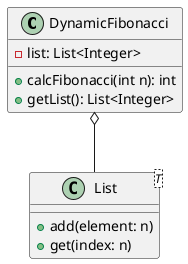 @startuml

class DynamicFibonacci {
    - list: List<Integer>
    + calcFibonacci(int n): int
    +getList(): List<Integer>
}

class List<T> {
    + add(element: n)
    + get(index: n)
}
DynamicFibonacci o-- List
@enduml


